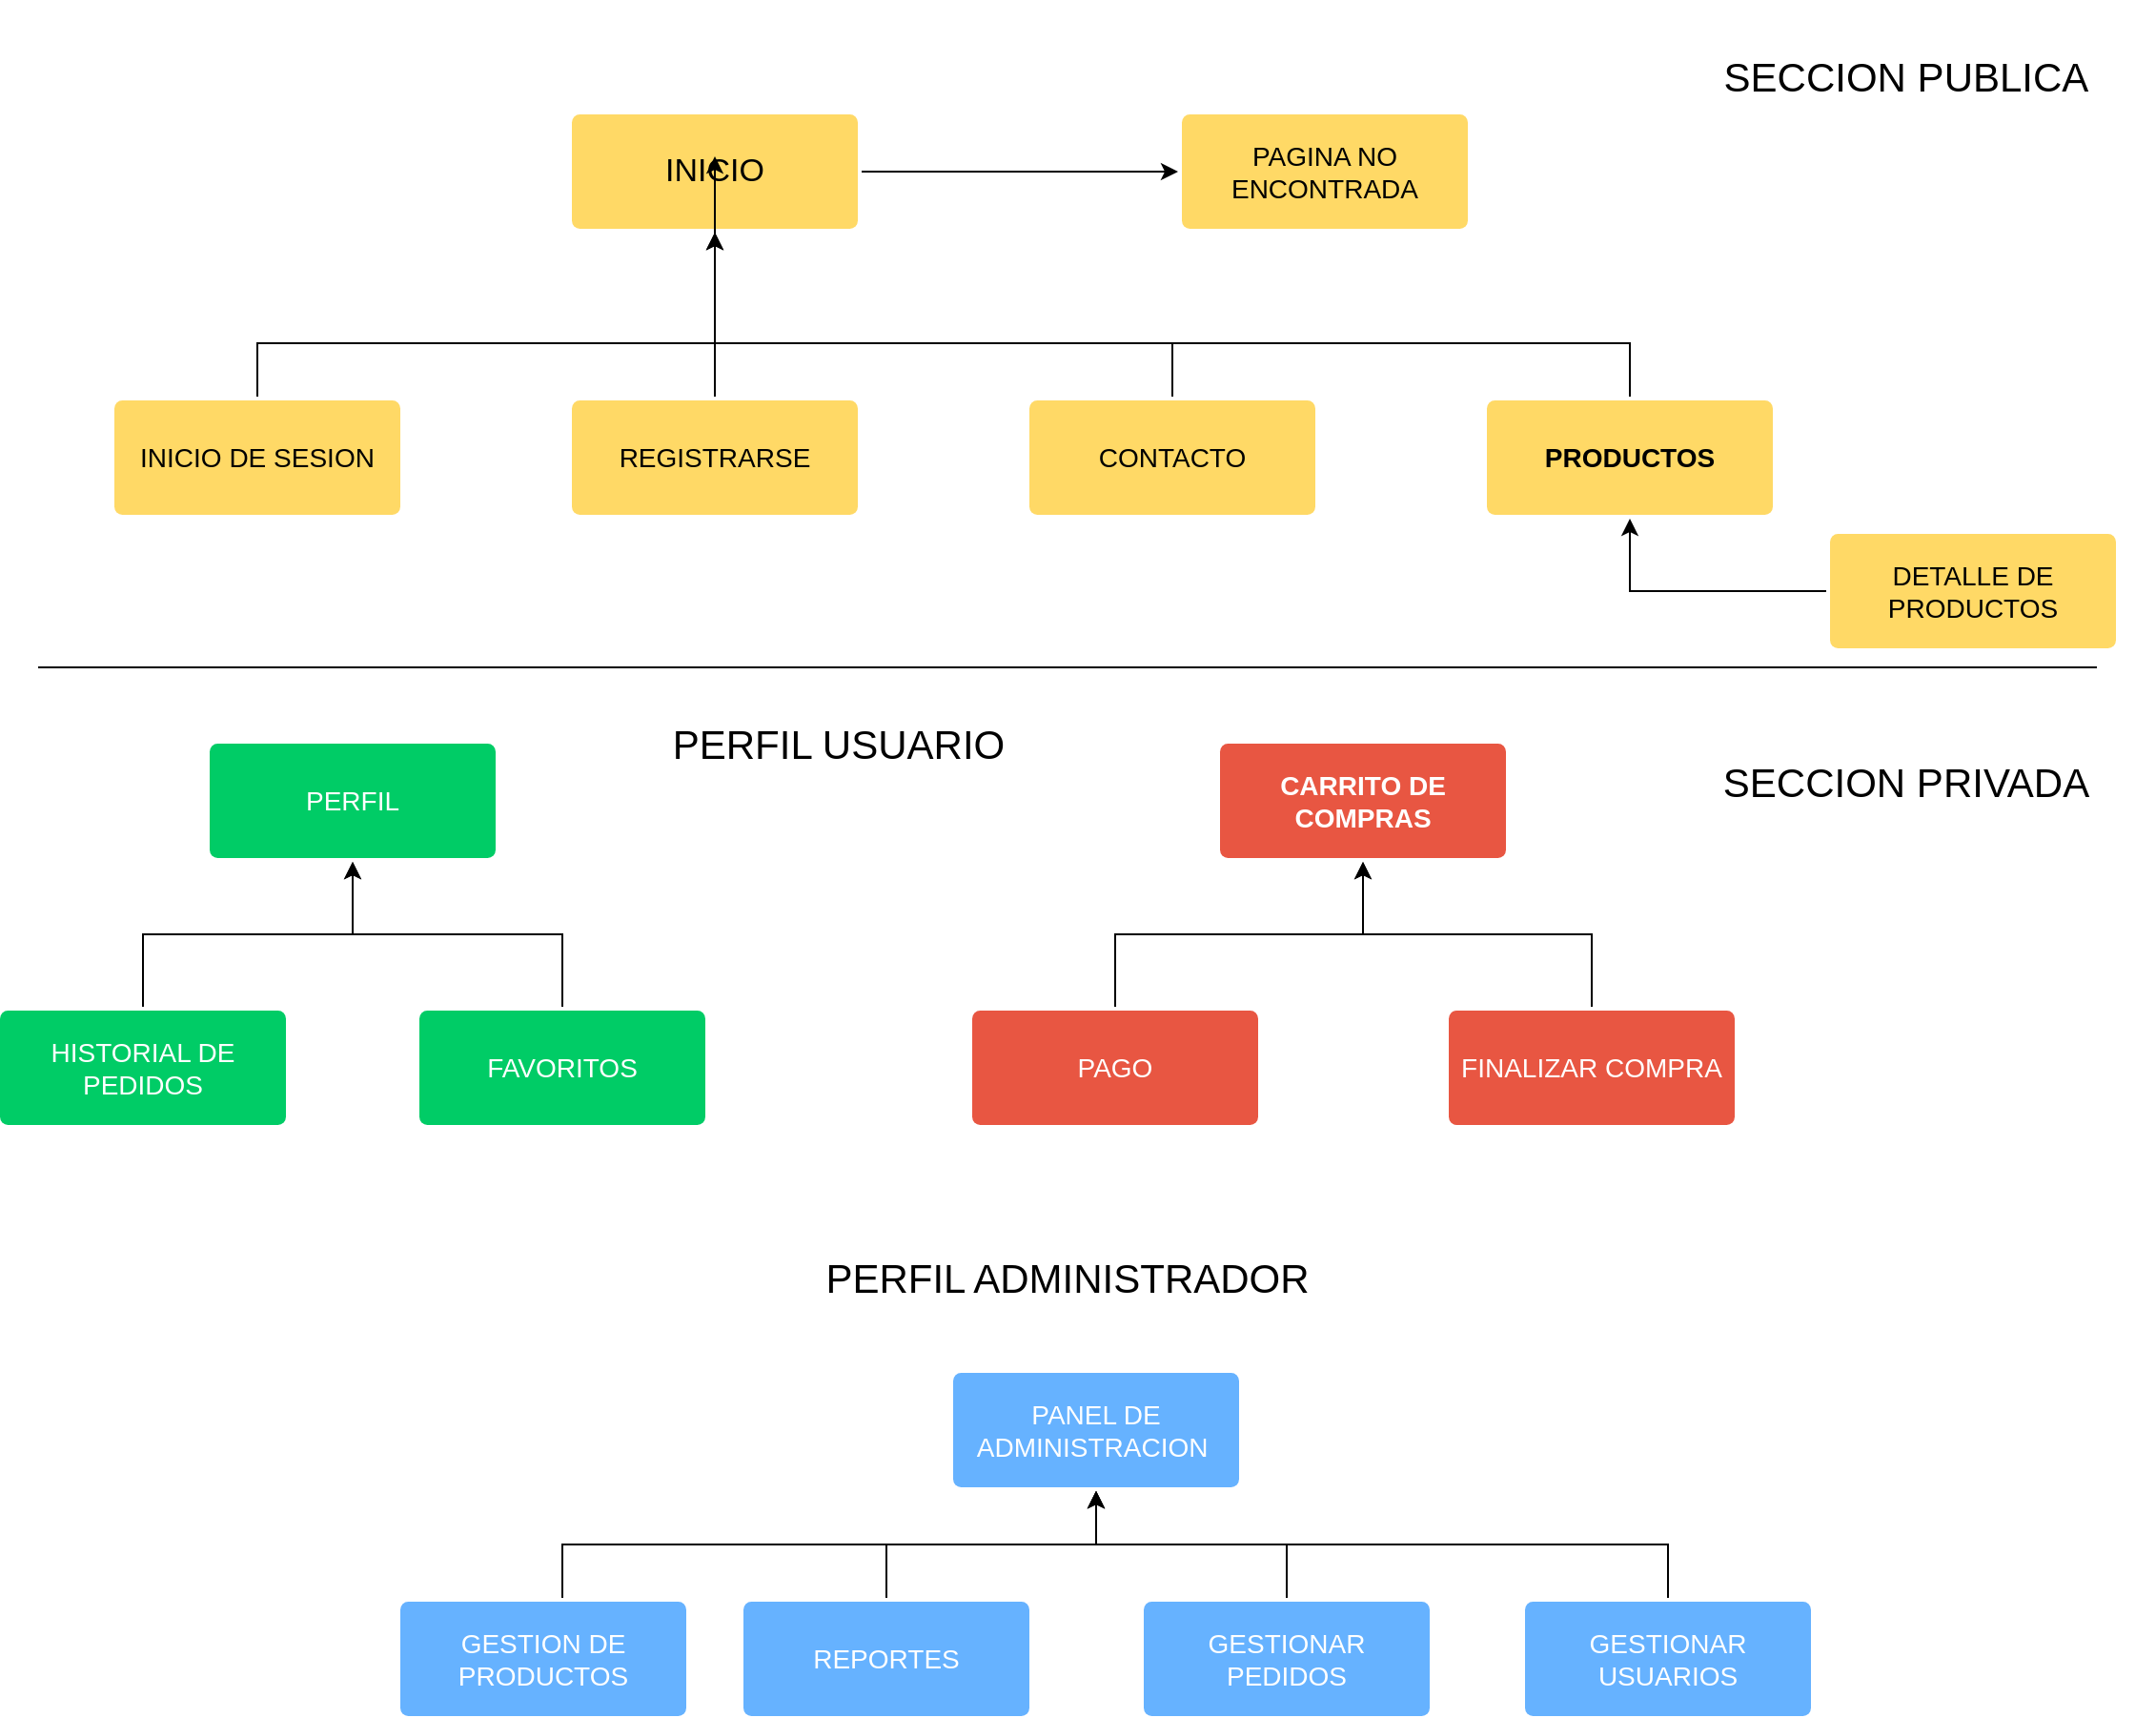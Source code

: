 <mxfile version="24.7.5">
  <diagram id="6a731a19-8d31-9384-78a2-239565b7b9f0" name="Page-1">
    <mxGraphModel dx="880" dy="572" grid="1" gridSize="10" guides="1" tooltips="1" connect="1" arrows="1" fold="1" page="1" pageScale="1" pageWidth="1169" pageHeight="827" background="none" math="0" shadow="0">
      <root>
        <mxCell id="0" />
        <mxCell id="1" parent="0" />
        <mxCell id="1753" value="CARRITO DE COMPRAS" style="rounded=1;whiteSpace=wrap;html=1;shadow=0;labelBackgroundColor=none;strokeColor=none;strokeWidth=3;fillColor=#E85642;fontFamily=Helvetica;fontSize=14;fontColor=#FFFFFF;align=center;spacing=5;fontStyle=1;arcSize=7;perimeterSpacing=2;" parent="1" vertex="1">
          <mxGeometry x="660" y="400" width="150" height="60" as="geometry" />
        </mxCell>
        <mxCell id="1754" value="PERFIL" style="rounded=1;whiteSpace=wrap;html=1;shadow=0;labelBackgroundColor=none;strokeColor=none;strokeWidth=3;fillColor=#00CC66;fontFamily=Helvetica;fontSize=14;fontColor=#FFFFFF;align=center;spacing=5;fontStyle=0;arcSize=7;perimeterSpacing=2;" parent="1" vertex="1">
          <mxGeometry x="130" y="400" width="150" height="60" as="geometry" />
        </mxCell>
        <mxCell id="SMIvaim2IRiNPgyQveFi-1816" value="" style="edgeStyle=orthogonalEdgeStyle;rounded=0;orthogonalLoop=1;jettySize=auto;html=1;entryX=0.5;entryY=1;entryDx=0;entryDy=0;" parent="1" source="1755" target="1753" edge="1">
          <mxGeometry relative="1" as="geometry">
            <mxPoint x="855" y="460" as="targetPoint" />
          </mxGeometry>
        </mxCell>
        <mxCell id="1755" value="FINALIZAR COMPRA" style="rounded=1;whiteSpace=wrap;html=1;shadow=0;labelBackgroundColor=none;strokeColor=none;strokeWidth=3;fillColor=#E85642;fontFamily=Helvetica;fontSize=14;fontColor=#ffffff;align=center;spacing=5;fontStyle=0;arcSize=7;perimeterSpacing=2;" parent="1" vertex="1">
          <mxGeometry x="780" y="540" width="150" height="60" as="geometry" />
        </mxCell>
        <mxCell id="1756" value="PANEL DE ADMINISTRACION&amp;nbsp;" style="rounded=1;whiteSpace=wrap;html=1;shadow=0;labelBackgroundColor=none;strokeColor=none;strokeWidth=3;fillColor=#66B2FF;fontFamily=Helvetica;fontSize=14;fontColor=#FFFFFF;align=center;spacing=5;fontStyle=0;arcSize=7;perimeterSpacing=2;" parent="1" vertex="1">
          <mxGeometry x="520" y="730" width="150" height="60" as="geometry" />
        </mxCell>
        <mxCell id="SMIvaim2IRiNPgyQveFi-1828" value="" style="edgeStyle=orthogonalEdgeStyle;rounded=0;orthogonalLoop=1;jettySize=auto;html=1;" parent="1" source="1764" target="1767" edge="1">
          <mxGeometry relative="1" as="geometry">
            <mxPoint x="875" y="130" as="targetPoint" />
            <Array as="points">
              <mxPoint x="875" y="190" />
              <mxPoint x="395" y="190" />
            </Array>
          </mxGeometry>
        </mxCell>
        <mxCell id="1764" value="PRODUCTOS" style="rounded=1;whiteSpace=wrap;html=1;shadow=0;labelBackgroundColor=none;strokeColor=none;strokeWidth=3;fillColor=#FFD966;fontFamily=Helvetica;fontSize=14;fontColor=#000000;align=center;spacing=5;fontStyle=1;arcSize=7;perimeterSpacing=2;" parent="1" vertex="1">
          <mxGeometry x="800" y="220" width="150" height="60" as="geometry" />
        </mxCell>
        <mxCell id="SMIvaim2IRiNPgyQveFi-1820" value="" style="edgeStyle=orthogonalEdgeStyle;rounded=0;orthogonalLoop=1;jettySize=auto;html=1;" parent="1" source="1765" target="1767" edge="1">
          <mxGeometry relative="1" as="geometry" />
        </mxCell>
        <mxCell id="1765" value="REGISTRARSE" style="rounded=1;whiteSpace=wrap;html=1;shadow=0;labelBackgroundColor=none;strokeColor=none;strokeWidth=3;fillColor=#FFD966;fontFamily=Helvetica;fontSize=14;fontColor=#000000;align=center;spacing=5;arcSize=7;perimeterSpacing=2;" parent="1" vertex="1">
          <mxGeometry x="320" y="220" width="150" height="60" as="geometry" />
        </mxCell>
        <mxCell id="SMIvaim2IRiNPgyQveFi-1825" value="" style="edgeStyle=orthogonalEdgeStyle;rounded=0;orthogonalLoop=1;jettySize=auto;html=1;" parent="1" source="1767" target="SMIvaim2IRiNPgyQveFi-1784" edge="1">
          <mxGeometry relative="1" as="geometry">
            <mxPoint x="585" y="60" as="targetPoint" />
          </mxGeometry>
        </mxCell>
        <mxCell id="1767" value="INICIO" style="rounded=1;whiteSpace=wrap;html=1;shadow=0;labelBackgroundColor=none;strokeColor=none;strokeWidth=3;fillColor=#FFD966;fontFamily=Helvetica;fontSize=17;fontColor=#000000;align=center;spacing=5;arcSize=7;perimeterSpacing=2;" parent="1" vertex="1">
          <mxGeometry x="320" y="70" width="150" height="60" as="geometry" />
        </mxCell>
        <mxCell id="SMIvaim2IRiNPgyQveFi-1819" value="" style="edgeStyle=orthogonalEdgeStyle;rounded=0;orthogonalLoop=1;jettySize=auto;html=1;entryX=0.5;entryY=1;entryDx=0;entryDy=0;" parent="1" source="1769" target="1767" edge="1">
          <mxGeometry relative="1" as="geometry">
            <mxPoint x="155" y="80" as="targetPoint" />
            <Array as="points">
              <mxPoint x="155" y="190" />
              <mxPoint x="395" y="190" />
            </Array>
          </mxGeometry>
        </mxCell>
        <mxCell id="1769" value="INICIO DE SESION" style="rounded=1;whiteSpace=wrap;html=1;shadow=0;labelBackgroundColor=none;strokeColor=none;strokeWidth=3;fillColor=#FFD966;fontFamily=Helvetica;fontSize=14;fontColor=#000000;align=center;spacing=5;arcSize=7;perimeterSpacing=2;" parent="1" vertex="1">
          <mxGeometry x="80" y="220" width="150" height="60" as="geometry" />
        </mxCell>
        <mxCell id="SMIvaim2IRiNPgyQveFi-1796" value="" style="edgeStyle=orthogonalEdgeStyle;rounded=0;orthogonalLoop=1;jettySize=auto;html=1;" parent="1" source="1772" target="1754" edge="1">
          <mxGeometry relative="1" as="geometry" />
        </mxCell>
        <mxCell id="1772" value="FAVORITOS" style="rounded=1;whiteSpace=wrap;html=1;shadow=0;labelBackgroundColor=none;strokeColor=none;strokeWidth=3;fillColor=#00CC66;fontFamily=Helvetica;fontSize=14;fontColor=#FFFFFF;align=center;spacing=5;fontStyle=0;arcSize=7;perimeterSpacing=2;" parent="1" vertex="1">
          <mxGeometry x="240" y="540" width="150" height="60" as="geometry" />
        </mxCell>
        <mxCell id="SMIvaim2IRiNPgyQveFi-1795" value="" style="edgeStyle=orthogonalEdgeStyle;rounded=0;orthogonalLoop=1;jettySize=auto;html=1;" parent="1" source="1776" target="1754" edge="1">
          <mxGeometry relative="1" as="geometry" />
        </mxCell>
        <mxCell id="1776" value="HISTORIAL DE PEDIDOS" style="rounded=1;whiteSpace=wrap;html=1;shadow=0;labelBackgroundColor=none;strokeColor=none;strokeWidth=3;fillColor=#00CC66;fontFamily=Helvetica;fontSize=14;fontColor=#FFFFFF;align=center;spacing=5;fontStyle=0;arcSize=7;perimeterSpacing=2;" parent="1" vertex="1">
          <mxGeometry x="20" y="540" width="150" height="60" as="geometry" />
        </mxCell>
        <mxCell id="SMIvaim2IRiNPgyQveFi-1814" value="" style="edgeStyle=orthogonalEdgeStyle;rounded=0;orthogonalLoop=1;jettySize=auto;html=1;entryX=0.5;entryY=1;entryDx=0;entryDy=0;" parent="1" source="1778" target="1753" edge="1">
          <mxGeometry relative="1" as="geometry">
            <mxPoint x="605" y="460" as="targetPoint" />
          </mxGeometry>
        </mxCell>
        <mxCell id="1778" value="PAGO" style="rounded=1;whiteSpace=wrap;html=1;shadow=0;labelBackgroundColor=none;strokeColor=none;strokeWidth=3;fillColor=#E85642;fontFamily=Helvetica;fontSize=14;fontColor=#FFFFFF;align=center;spacing=5;fontStyle=0;arcSize=7;perimeterSpacing=2;" parent="1" vertex="1">
          <mxGeometry x="530" y="540" width="150" height="60" as="geometry" />
        </mxCell>
        <mxCell id="SMIvaim2IRiNPgyQveFi-1780" value="" style="endArrow=none;html=1;rounded=0;" parent="1" edge="1">
          <mxGeometry width="50" height="50" relative="1" as="geometry">
            <mxPoint x="40" y="360" as="sourcePoint" />
            <mxPoint x="1120" y="360" as="targetPoint" />
          </mxGeometry>
        </mxCell>
        <mxCell id="SMIvaim2IRiNPgyQveFi-1781" value="SECCION PUBLICA" style="text;html=1;align=center;verticalAlign=middle;whiteSpace=wrap;rounded=0;fontSize=21;" parent="1" vertex="1">
          <mxGeometry x="890" y="10" width="260" height="80" as="geometry" />
        </mxCell>
        <mxCell id="SMIvaim2IRiNPgyQveFi-1817" value="" style="edgeStyle=orthogonalEdgeStyle;rounded=0;orthogonalLoop=1;jettySize=auto;html=1;" parent="1" source="SMIvaim2IRiNPgyQveFi-1782" target="1764" edge="1">
          <mxGeometry relative="1" as="geometry" />
        </mxCell>
        <mxCell id="SMIvaim2IRiNPgyQveFi-1782" value="DETALLE DE PRODUCTOS" style="rounded=1;whiteSpace=wrap;html=1;shadow=0;labelBackgroundColor=none;strokeColor=none;strokeWidth=3;fillColor=#FFD966;fontFamily=Helvetica;fontSize=14;fontColor=#000000;align=center;spacing=5;arcSize=7;perimeterSpacing=2;" parent="1" vertex="1">
          <mxGeometry x="980" y="290" width="150" height="60" as="geometry" />
        </mxCell>
        <mxCell id="SMIvaim2IRiNPgyQveFi-1822" value="" style="edgeStyle=orthogonalEdgeStyle;rounded=0;orthogonalLoop=1;jettySize=auto;html=1;" parent="1" source="SMIvaim2IRiNPgyQveFi-1783" edge="1">
          <mxGeometry relative="1" as="geometry">
            <mxPoint x="395" y="92" as="targetPoint" />
            <Array as="points">
              <mxPoint x="635" y="190" />
              <mxPoint x="395" y="190" />
            </Array>
          </mxGeometry>
        </mxCell>
        <mxCell id="SMIvaim2IRiNPgyQveFi-1783" value="CONTACTO" style="rounded=1;whiteSpace=wrap;html=1;shadow=0;labelBackgroundColor=none;strokeColor=none;strokeWidth=3;fillColor=#FFD966;fontFamily=Helvetica;fontSize=14;fontColor=#000000;align=center;spacing=5;arcSize=7;perimeterSpacing=2;" parent="1" vertex="1">
          <mxGeometry x="560" y="220" width="150" height="60" as="geometry" />
        </mxCell>
        <mxCell id="SMIvaim2IRiNPgyQveFi-1784" value="PAGINA NO ENCONTRADA" style="rounded=1;whiteSpace=wrap;html=1;shadow=0;labelBackgroundColor=none;strokeColor=none;strokeWidth=3;fillColor=#FFD966;fontFamily=Helvetica;fontSize=14;fontColor=#000000;align=center;spacing=5;arcSize=7;perimeterSpacing=2;" parent="1" vertex="1">
          <mxGeometry x="640" y="70" width="150" height="60" as="geometry" />
        </mxCell>
        <mxCell id="SMIvaim2IRiNPgyQveFi-1791" value="" style="edgeStyle=orthogonalEdgeStyle;rounded=0;orthogonalLoop=1;jettySize=auto;html=1;" parent="1" source="SMIvaim2IRiNPgyQveFi-1787" target="1756" edge="1">
          <mxGeometry relative="1" as="geometry">
            <mxPoint x="315" y="650" as="targetPoint" />
            <Array as="points">
              <mxPoint x="315" y="820" />
              <mxPoint x="595" y="820" />
            </Array>
          </mxGeometry>
        </mxCell>
        <mxCell id="SMIvaim2IRiNPgyQveFi-1787" value="GESTION DE PRODUCTOS" style="rounded=1;whiteSpace=wrap;html=1;shadow=0;labelBackgroundColor=none;strokeColor=none;strokeWidth=3;fillColor=#66B2FF;fontFamily=Helvetica;fontSize=14;fontColor=#FFFFFF;align=center;spacing=5;fontStyle=0;arcSize=7;perimeterSpacing=2;" parent="1" vertex="1">
          <mxGeometry x="230" y="850" width="150" height="60" as="geometry" />
        </mxCell>
        <mxCell id="SMIvaim2IRiNPgyQveFi-1792" value="" style="edgeStyle=orthogonalEdgeStyle;rounded=0;orthogonalLoop=1;jettySize=auto;html=1;" parent="1" source="SMIvaim2IRiNPgyQveFi-1788" target="1756" edge="1">
          <mxGeometry relative="1" as="geometry" />
        </mxCell>
        <mxCell id="SMIvaim2IRiNPgyQveFi-1788" value="REPORTES" style="rounded=1;whiteSpace=wrap;html=1;shadow=0;labelBackgroundColor=none;strokeColor=none;strokeWidth=3;fillColor=#66B2FF;fontFamily=Helvetica;fontSize=14;fontColor=#FFFFFF;align=center;spacing=5;fontStyle=0;arcSize=7;perimeterSpacing=2;" parent="1" vertex="1">
          <mxGeometry x="410" y="850" width="150" height="60" as="geometry" />
        </mxCell>
        <mxCell id="SMIvaim2IRiNPgyQveFi-1794" value="" style="edgeStyle=orthogonalEdgeStyle;rounded=0;orthogonalLoop=1;jettySize=auto;html=1;" parent="1" source="SMIvaim2IRiNPgyQveFi-1789" target="1756" edge="1">
          <mxGeometry relative="1" as="geometry">
            <mxPoint x="805" y="630" as="targetPoint" />
            <Array as="points">
              <mxPoint x="895" y="820" />
              <mxPoint x="595" y="820" />
            </Array>
          </mxGeometry>
        </mxCell>
        <mxCell id="SMIvaim2IRiNPgyQveFi-1789" value="GESTIONAR USUARIOS" style="rounded=1;whiteSpace=wrap;html=1;shadow=0;labelBackgroundColor=none;strokeColor=none;strokeWidth=3;fillColor=#66B2FF;fontFamily=Helvetica;fontSize=14;fontColor=#FFFFFF;align=center;spacing=5;fontStyle=0;arcSize=7;perimeterSpacing=2;" parent="1" vertex="1">
          <mxGeometry x="820" y="850" width="150" height="60" as="geometry" />
        </mxCell>
        <mxCell id="SMIvaim2IRiNPgyQveFi-1826" value="SECCION PRIVADA" style="text;html=1;align=center;verticalAlign=middle;whiteSpace=wrap;rounded=0;fontSize=21;" parent="1" vertex="1">
          <mxGeometry x="890" y="380" width="260" height="80" as="geometry" />
        </mxCell>
        <mxCell id="SMIvaim2IRiNPgyQveFi-1830" value="PERFIL ADMINISTRADOR" style="text;html=1;align=center;verticalAlign=middle;whiteSpace=wrap;rounded=0;fontSize=21;" parent="1" vertex="1">
          <mxGeometry x="450" y="660" width="260" height="40" as="geometry" />
        </mxCell>
        <mxCell id="SMIvaim2IRiNPgyQveFi-1831" value="PERFIL USUARIO" style="text;html=1;align=center;verticalAlign=middle;whiteSpace=wrap;rounded=0;fontSize=21;" parent="1" vertex="1">
          <mxGeometry x="330" y="360" width="260" height="80" as="geometry" />
        </mxCell>
        <mxCell id="mfi1wrJ2-036xPyp8Ftw-1779" value="" style="edgeStyle=orthogonalEdgeStyle;rounded=0;orthogonalLoop=1;jettySize=auto;html=1;entryX=0.5;entryY=1;entryDx=0;entryDy=0;" edge="1" parent="1" source="mfi1wrJ2-036xPyp8Ftw-1778" target="1756">
          <mxGeometry relative="1" as="geometry" />
        </mxCell>
        <mxCell id="mfi1wrJ2-036xPyp8Ftw-1778" value="GESTIONAR PEDIDOS" style="rounded=1;whiteSpace=wrap;html=1;shadow=0;labelBackgroundColor=none;strokeColor=none;strokeWidth=3;fillColor=#66B2FF;fontFamily=Helvetica;fontSize=14;fontColor=#FFFFFF;align=center;spacing=5;fontStyle=0;arcSize=7;perimeterSpacing=2;" vertex="1" parent="1">
          <mxGeometry x="620" y="850" width="150" height="60" as="geometry" />
        </mxCell>
      </root>
    </mxGraphModel>
  </diagram>
</mxfile>
